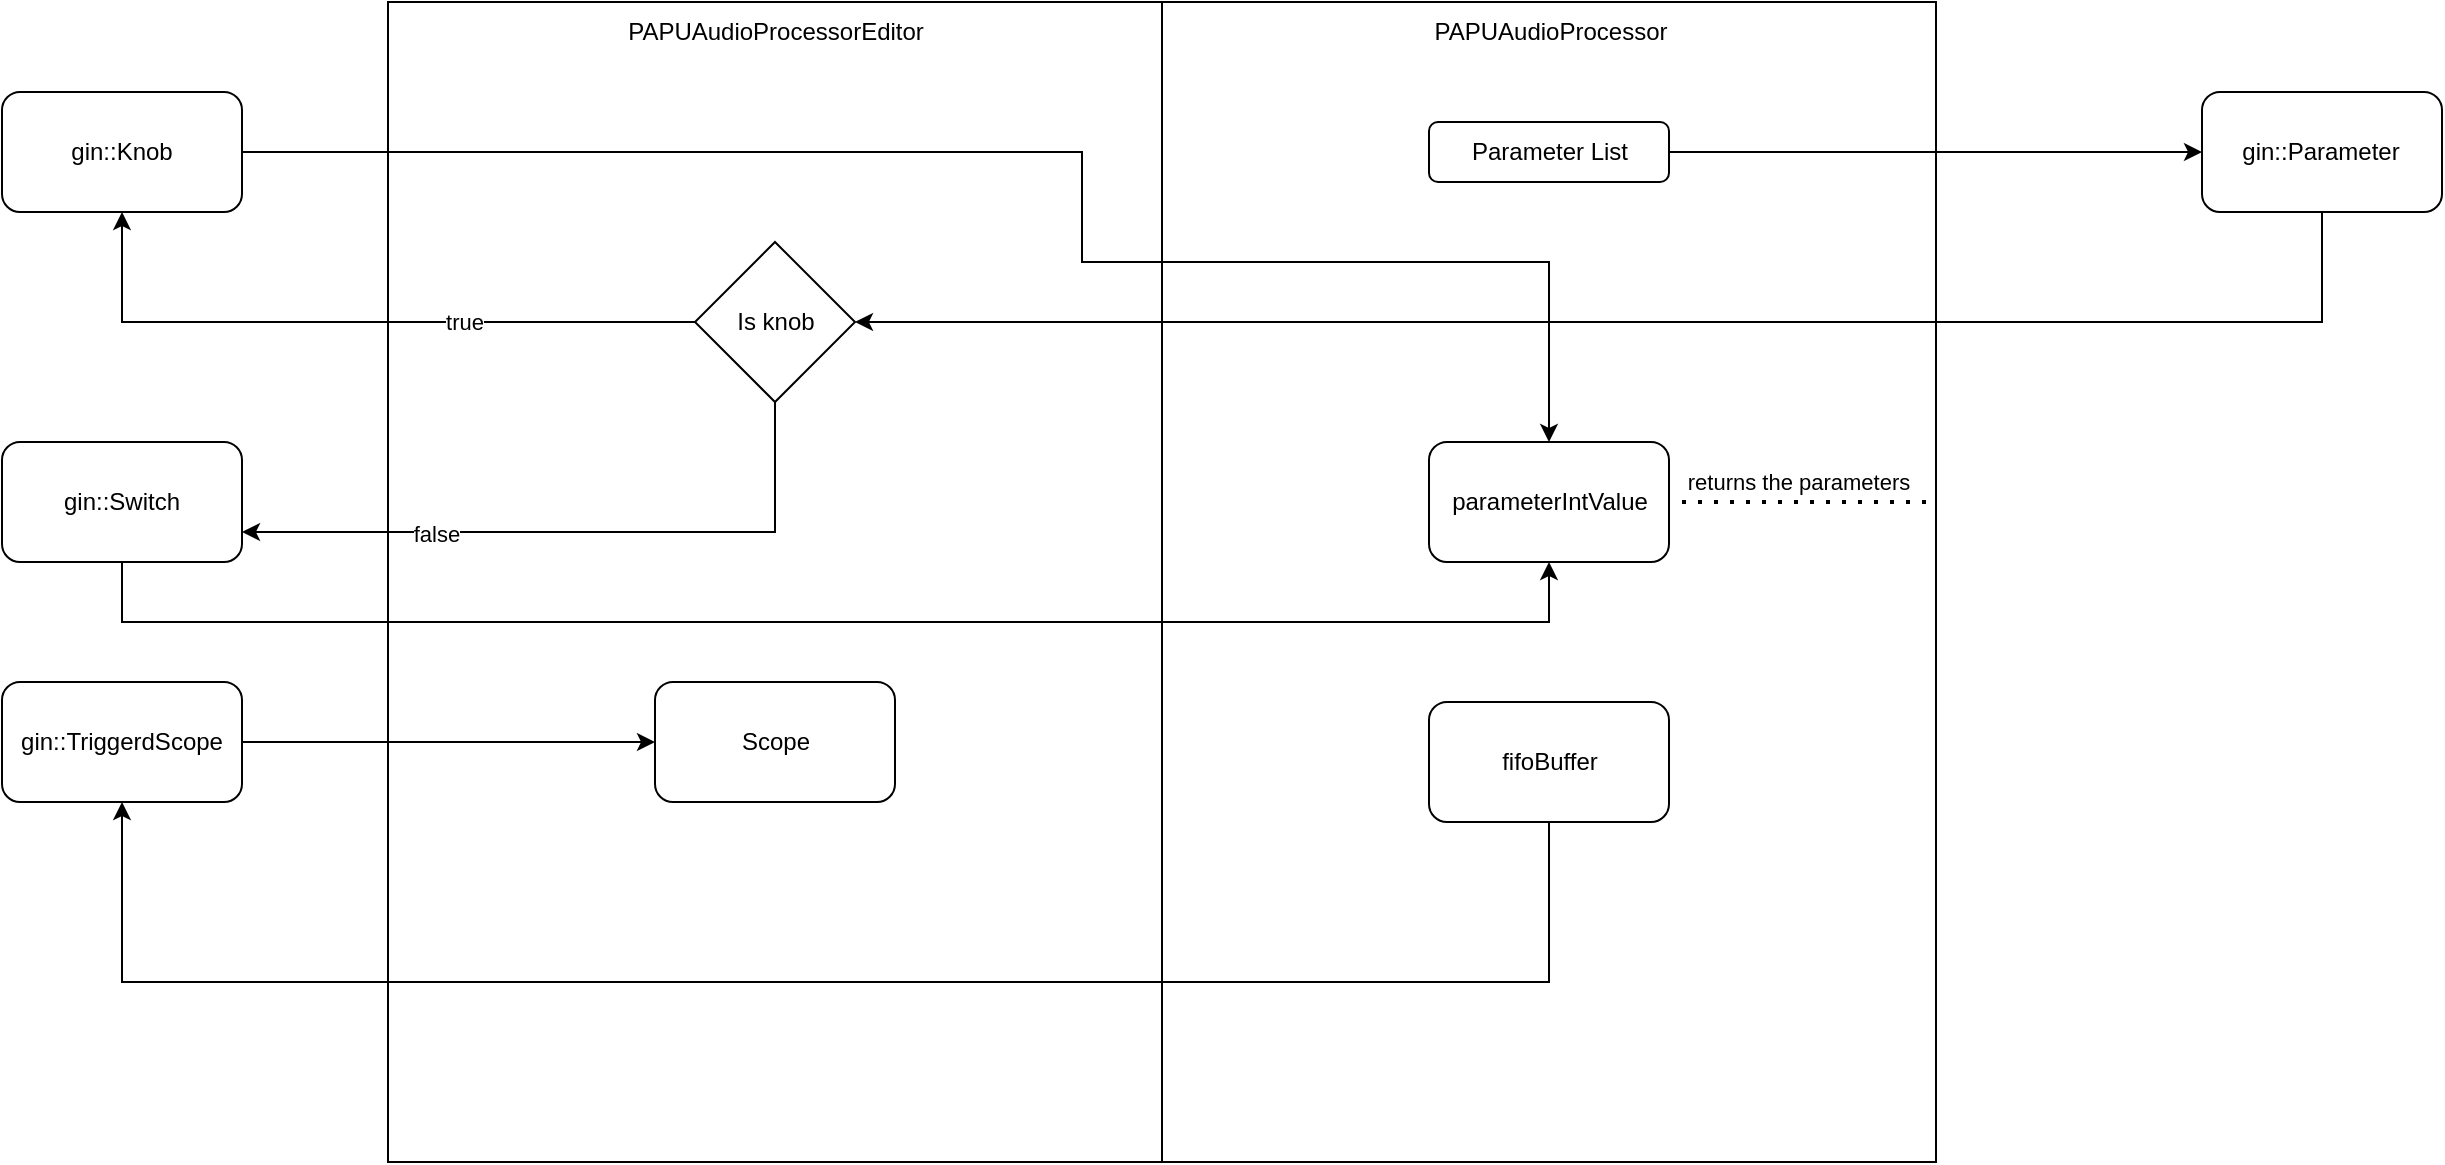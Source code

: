 <mxfile version="21.3.4" type="github">
  <diagram name="Pagina-1" id="XelewtZtj219z6SGosOk">
    <mxGraphModel dx="2267" dy="760" grid="1" gridSize="10" guides="1" tooltips="1" connect="1" arrows="1" fold="1" page="1" pageScale="1" pageWidth="827" pageHeight="1169" math="0" shadow="0">
      <root>
        <mxCell id="0" />
        <mxCell id="1" parent="0" />
        <mxCell id="3rxIZ3x0LvKWzajLlabY-4" value="" style="rounded=0;whiteSpace=wrap;html=1;" vertex="1" parent="1">
          <mxGeometry x="53" width="387" height="580" as="geometry" />
        </mxCell>
        <mxCell id="3rxIZ3x0LvKWzajLlabY-1" value="" style="rounded=0;whiteSpace=wrap;html=1;" vertex="1" parent="1">
          <mxGeometry x="440" width="387" height="580" as="geometry" />
        </mxCell>
        <mxCell id="3rxIZ3x0LvKWzajLlabY-34" style="edgeStyle=orthogonalEdgeStyle;rounded=0;orthogonalLoop=1;jettySize=auto;html=1;entryX=1;entryY=0.5;entryDx=0;entryDy=0;" edge="1" parent="1" source="3rxIZ3x0LvKWzajLlabY-22" target="3rxIZ3x0LvKWzajLlabY-11">
          <mxGeometry relative="1" as="geometry">
            <Array as="points">
              <mxPoint x="1020" y="160" />
            </Array>
          </mxGeometry>
        </mxCell>
        <mxCell id="3rxIZ3x0LvKWzajLlabY-22" value="" style="rounded=1;whiteSpace=wrap;html=1;" vertex="1" parent="1">
          <mxGeometry x="960" y="45" width="120" height="60" as="geometry" />
        </mxCell>
        <mxCell id="3rxIZ3x0LvKWzajLlabY-2" value="PAPUAudioProcessor" style="text;html=1;align=center;verticalAlign=middle;resizable=0;points=[];autosize=1;strokeColor=none;fillColor=none;" vertex="1" parent="1">
          <mxGeometry x="563.5" width="140" height="30" as="geometry" />
        </mxCell>
        <mxCell id="3rxIZ3x0LvKWzajLlabY-24" style="edgeStyle=orthogonalEdgeStyle;rounded=0;orthogonalLoop=1;jettySize=auto;html=1;entryX=0;entryY=0.5;entryDx=0;entryDy=0;" edge="1" parent="1" source="3rxIZ3x0LvKWzajLlabY-3" target="3rxIZ3x0LvKWzajLlabY-22">
          <mxGeometry relative="1" as="geometry" />
        </mxCell>
        <mxCell id="3rxIZ3x0LvKWzajLlabY-3" value="Parameter List" style="rounded=1;whiteSpace=wrap;html=1;" vertex="1" parent="1">
          <mxGeometry x="573.5" y="60" width="120" height="30" as="geometry" />
        </mxCell>
        <mxCell id="3rxIZ3x0LvKWzajLlabY-5" value="PAPUAudioProcessorEditor" style="text;html=1;strokeColor=none;fillColor=none;align=center;verticalAlign=middle;whiteSpace=wrap;rounded=0;" vertex="1" parent="1">
          <mxGeometry x="159.75" width="173.5" height="30" as="geometry" />
        </mxCell>
        <mxCell id="3rxIZ3x0LvKWzajLlabY-28" style="edgeStyle=orthogonalEdgeStyle;rounded=0;orthogonalLoop=1;jettySize=auto;html=1;" edge="1" parent="1" source="3rxIZ3x0LvKWzajLlabY-11" target="3rxIZ3x0LvKWzajLlabY-27">
          <mxGeometry relative="1" as="geometry" />
        </mxCell>
        <mxCell id="3rxIZ3x0LvKWzajLlabY-29" value="true" style="edgeLabel;html=1;align=center;verticalAlign=middle;resizable=0;points=[];" vertex="1" connectable="0" parent="3rxIZ3x0LvKWzajLlabY-28">
          <mxGeometry x="-0.161" y="4" relative="1" as="geometry">
            <mxPoint x="28" y="-4" as="offset" />
          </mxGeometry>
        </mxCell>
        <mxCell id="3rxIZ3x0LvKWzajLlabY-35" style="edgeStyle=orthogonalEdgeStyle;rounded=0;orthogonalLoop=1;jettySize=auto;html=1;entryX=1;entryY=0.75;entryDx=0;entryDy=0;" edge="1" parent="1" source="3rxIZ3x0LvKWzajLlabY-11" target="3rxIZ3x0LvKWzajLlabY-30">
          <mxGeometry relative="1" as="geometry">
            <Array as="points">
              <mxPoint x="247" y="265" />
            </Array>
          </mxGeometry>
        </mxCell>
        <mxCell id="3rxIZ3x0LvKWzajLlabY-36" value="false" style="edgeLabel;html=1;align=center;verticalAlign=middle;resizable=0;points=[];" vertex="1" connectable="0" parent="3rxIZ3x0LvKWzajLlabY-35">
          <mxGeometry x="0.629" y="1" relative="1" as="geometry">
            <mxPoint x="35" as="offset" />
          </mxGeometry>
        </mxCell>
        <mxCell id="3rxIZ3x0LvKWzajLlabY-11" value="Is knob" style="rhombus;whiteSpace=wrap;html=1;" vertex="1" parent="1">
          <mxGeometry x="206.5" y="120" width="80" height="80" as="geometry" />
        </mxCell>
        <mxCell id="3rxIZ3x0LvKWzajLlabY-19" value="gin::Parameter" style="text;html=1;strokeColor=none;fillColor=none;align=center;verticalAlign=middle;whiteSpace=wrap;rounded=0;" vertex="1" parent="1">
          <mxGeometry x="970" y="60" width="99" height="30" as="geometry" />
        </mxCell>
        <mxCell id="3rxIZ3x0LvKWzajLlabY-45" style="edgeStyle=orthogonalEdgeStyle;rounded=0;orthogonalLoop=1;jettySize=auto;html=1;entryX=0.5;entryY=0;entryDx=0;entryDy=0;" edge="1" parent="1" source="3rxIZ3x0LvKWzajLlabY-27" target="3rxIZ3x0LvKWzajLlabY-44">
          <mxGeometry relative="1" as="geometry">
            <Array as="points">
              <mxPoint x="400" y="75" />
              <mxPoint x="400" y="130" />
              <mxPoint x="633" y="130" />
            </Array>
          </mxGeometry>
        </mxCell>
        <mxCell id="3rxIZ3x0LvKWzajLlabY-27" value="gin::Knob" style="rounded=1;whiteSpace=wrap;html=1;" vertex="1" parent="1">
          <mxGeometry x="-140" y="45" width="120" height="60" as="geometry" />
        </mxCell>
        <mxCell id="3rxIZ3x0LvKWzajLlabY-47" style="edgeStyle=orthogonalEdgeStyle;rounded=0;orthogonalLoop=1;jettySize=auto;html=1;entryX=0.5;entryY=1;entryDx=0;entryDy=0;" edge="1" parent="1" source="3rxIZ3x0LvKWzajLlabY-30" target="3rxIZ3x0LvKWzajLlabY-44">
          <mxGeometry relative="1" as="geometry">
            <Array as="points">
              <mxPoint x="-80" y="310" />
              <mxPoint x="633" y="310" />
            </Array>
          </mxGeometry>
        </mxCell>
        <mxCell id="3rxIZ3x0LvKWzajLlabY-30" value="gin::Switch" style="rounded=1;whiteSpace=wrap;html=1;" vertex="1" parent="1">
          <mxGeometry x="-140" y="220" width="120" height="60" as="geometry" />
        </mxCell>
        <mxCell id="3rxIZ3x0LvKWzajLlabY-37" value="Scope" style="rounded=1;whiteSpace=wrap;html=1;" vertex="1" parent="1">
          <mxGeometry x="186.5" y="340" width="120" height="60" as="geometry" />
        </mxCell>
        <mxCell id="3rxIZ3x0LvKWzajLlabY-43" style="edgeStyle=orthogonalEdgeStyle;rounded=0;orthogonalLoop=1;jettySize=auto;html=1;" edge="1" parent="1" source="3rxIZ3x0LvKWzajLlabY-39" target="3rxIZ3x0LvKWzajLlabY-37">
          <mxGeometry relative="1" as="geometry" />
        </mxCell>
        <mxCell id="3rxIZ3x0LvKWzajLlabY-39" value="gin::TriggerdScope" style="rounded=1;whiteSpace=wrap;html=1;" vertex="1" parent="1">
          <mxGeometry x="-140" y="340" width="120" height="60" as="geometry" />
        </mxCell>
        <mxCell id="3rxIZ3x0LvKWzajLlabY-42" style="edgeStyle=orthogonalEdgeStyle;rounded=0;orthogonalLoop=1;jettySize=auto;html=1;entryX=0.5;entryY=1;entryDx=0;entryDy=0;" edge="1" parent="1" source="3rxIZ3x0LvKWzajLlabY-41" target="3rxIZ3x0LvKWzajLlabY-39">
          <mxGeometry relative="1" as="geometry">
            <Array as="points">
              <mxPoint x="633" y="490" />
              <mxPoint x="-80" y="490" />
            </Array>
          </mxGeometry>
        </mxCell>
        <mxCell id="3rxIZ3x0LvKWzajLlabY-41" value="fifoBuffer" style="rounded=1;whiteSpace=wrap;html=1;" vertex="1" parent="1">
          <mxGeometry x="573.5" y="350" width="120" height="60" as="geometry" />
        </mxCell>
        <mxCell id="3rxIZ3x0LvKWzajLlabY-44" value="parameterIntValue" style="rounded=1;whiteSpace=wrap;html=1;" vertex="1" parent="1">
          <mxGeometry x="573.5" y="220" width="120" height="60" as="geometry" />
        </mxCell>
        <mxCell id="3rxIZ3x0LvKWzajLlabY-51" value="" style="endArrow=none;dashed=1;html=1;dashPattern=1 3;strokeWidth=2;rounded=0;entryX=1;entryY=0.431;entryDx=0;entryDy=0;entryPerimeter=0;" edge="1" parent="1" target="3rxIZ3x0LvKWzajLlabY-1">
          <mxGeometry width="50" height="50" relative="1" as="geometry">
            <mxPoint x="700" y="250" as="sourcePoint" />
            <mxPoint x="750" y="200" as="targetPoint" />
          </mxGeometry>
        </mxCell>
        <mxCell id="3rxIZ3x0LvKWzajLlabY-52" value="returns the parameters" style="edgeLabel;html=1;align=center;verticalAlign=middle;resizable=0;points=[];" vertex="1" connectable="0" parent="3rxIZ3x0LvKWzajLlabY-51">
          <mxGeometry x="-0.089" y="3" relative="1" as="geometry">
            <mxPoint y="-7" as="offset" />
          </mxGeometry>
        </mxCell>
      </root>
    </mxGraphModel>
  </diagram>
</mxfile>
